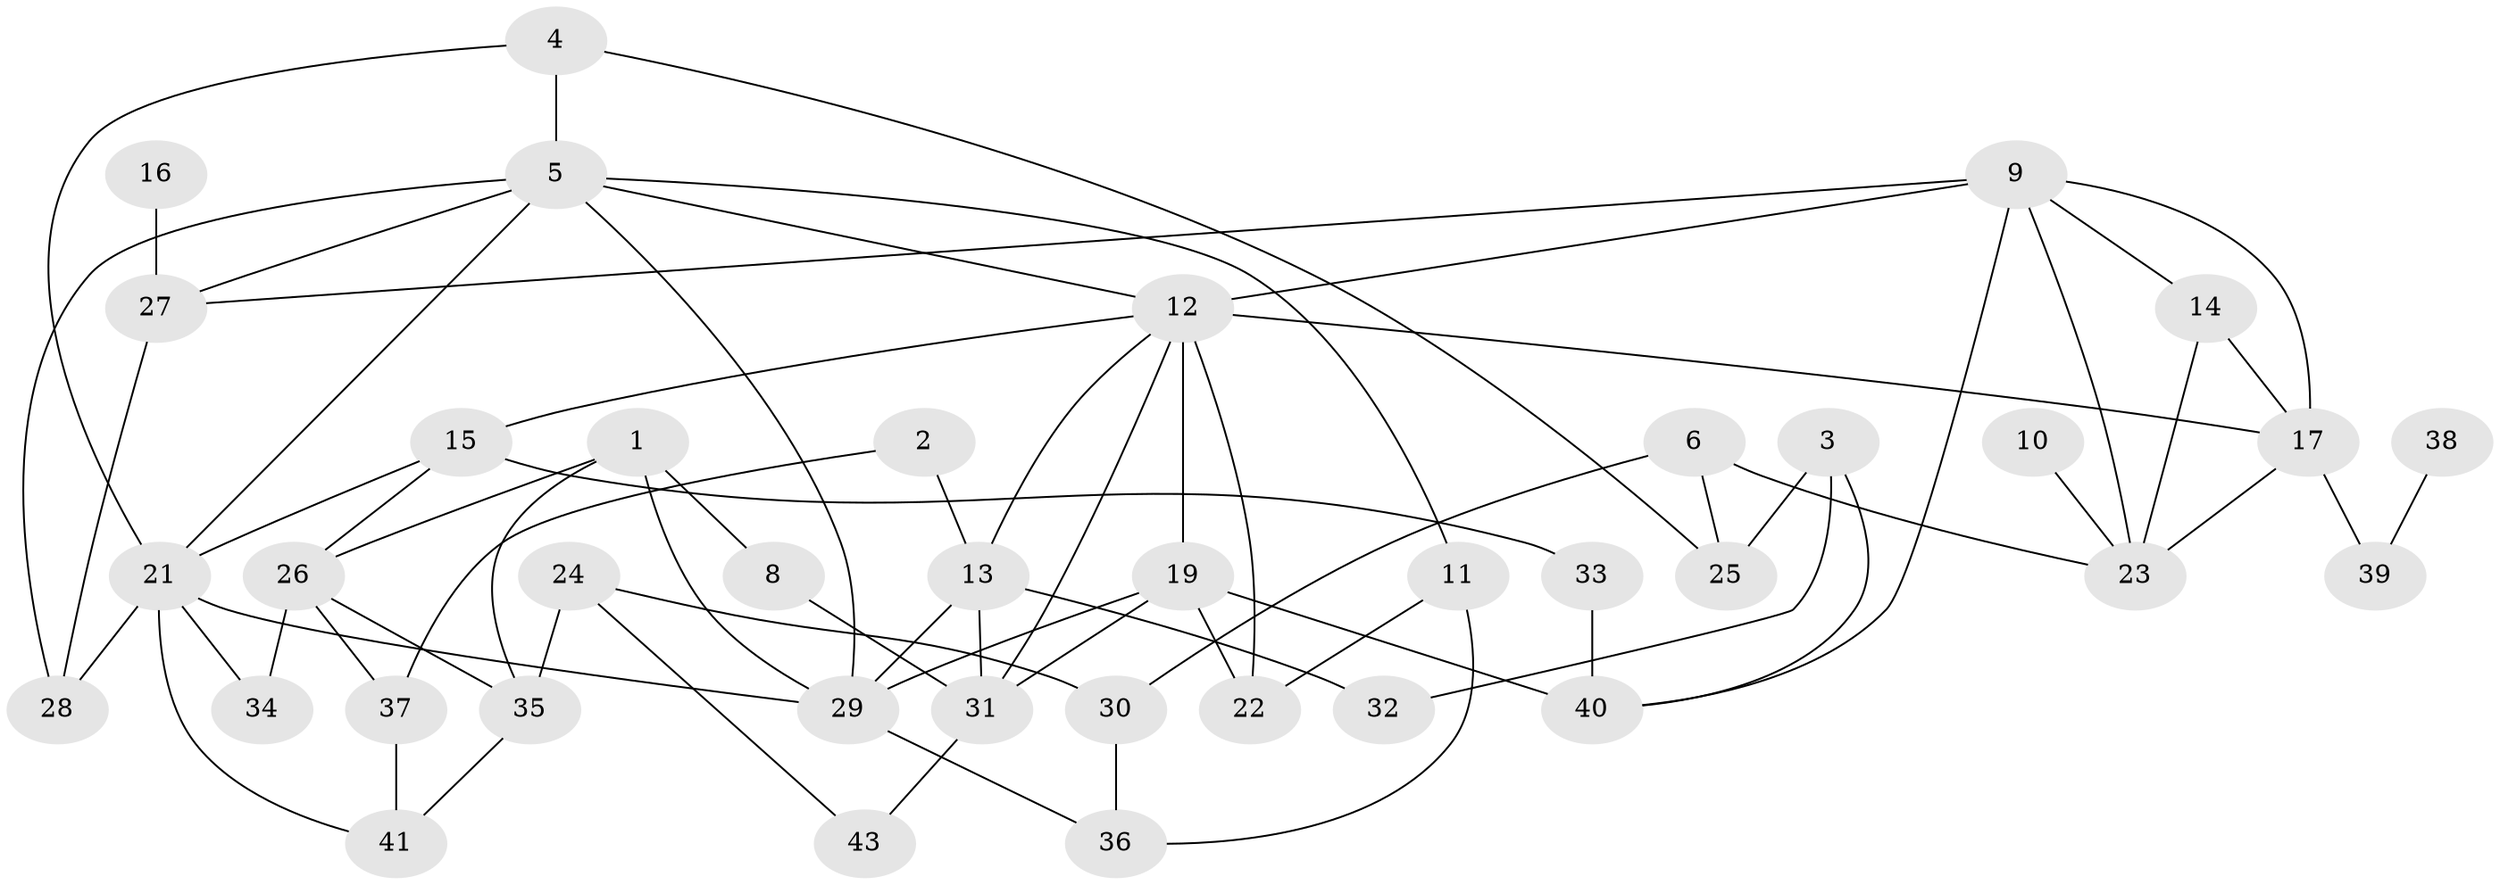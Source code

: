// original degree distribution, {4: 0.2, 1: 0.1411764705882353, 2: 0.3176470588235294, 0: 0.047058823529411764, 3: 0.16470588235294117, 6: 0.058823529411764705, 5: 0.07058823529411765}
// Generated by graph-tools (version 1.1) at 2025/33/03/09/25 02:33:26]
// undirected, 39 vertices, 70 edges
graph export_dot {
graph [start="1"]
  node [color=gray90,style=filled];
  1;
  2;
  3;
  4;
  5;
  6;
  8;
  9;
  10;
  11;
  12;
  13;
  14;
  15;
  16;
  17;
  19;
  21;
  22;
  23;
  24;
  25;
  26;
  27;
  28;
  29;
  30;
  31;
  32;
  33;
  34;
  35;
  36;
  37;
  38;
  39;
  40;
  41;
  43;
  1 -- 8 [weight=1.0];
  1 -- 26 [weight=1.0];
  1 -- 29 [weight=1.0];
  1 -- 35 [weight=1.0];
  2 -- 13 [weight=1.0];
  2 -- 37 [weight=1.0];
  3 -- 25 [weight=1.0];
  3 -- 32 [weight=1.0];
  3 -- 40 [weight=1.0];
  4 -- 5 [weight=1.0];
  4 -- 21 [weight=2.0];
  4 -- 25 [weight=2.0];
  5 -- 11 [weight=1.0];
  5 -- 12 [weight=1.0];
  5 -- 21 [weight=1.0];
  5 -- 27 [weight=1.0];
  5 -- 28 [weight=1.0];
  5 -- 29 [weight=1.0];
  6 -- 23 [weight=1.0];
  6 -- 25 [weight=1.0];
  6 -- 30 [weight=1.0];
  8 -- 31 [weight=1.0];
  9 -- 12 [weight=2.0];
  9 -- 14 [weight=2.0];
  9 -- 17 [weight=1.0];
  9 -- 23 [weight=1.0];
  9 -- 27 [weight=1.0];
  9 -- 40 [weight=1.0];
  10 -- 23 [weight=1.0];
  11 -- 22 [weight=1.0];
  11 -- 36 [weight=1.0];
  12 -- 13 [weight=1.0];
  12 -- 15 [weight=1.0];
  12 -- 17 [weight=1.0];
  12 -- 19 [weight=1.0];
  12 -- 22 [weight=1.0];
  12 -- 31 [weight=1.0];
  13 -- 29 [weight=1.0];
  13 -- 31 [weight=1.0];
  13 -- 32 [weight=1.0];
  14 -- 17 [weight=1.0];
  14 -- 23 [weight=1.0];
  15 -- 21 [weight=1.0];
  15 -- 26 [weight=1.0];
  15 -- 33 [weight=1.0];
  16 -- 27 [weight=1.0];
  17 -- 23 [weight=1.0];
  17 -- 39 [weight=1.0];
  19 -- 22 [weight=1.0];
  19 -- 29 [weight=1.0];
  19 -- 31 [weight=1.0];
  19 -- 40 [weight=2.0];
  21 -- 28 [weight=1.0];
  21 -- 29 [weight=1.0];
  21 -- 34 [weight=1.0];
  21 -- 41 [weight=1.0];
  24 -- 30 [weight=1.0];
  24 -- 35 [weight=1.0];
  24 -- 43 [weight=1.0];
  26 -- 34 [weight=1.0];
  26 -- 35 [weight=1.0];
  26 -- 37 [weight=1.0];
  27 -- 28 [weight=2.0];
  29 -- 36 [weight=1.0];
  30 -- 36 [weight=1.0];
  31 -- 43 [weight=1.0];
  33 -- 40 [weight=1.0];
  35 -- 41 [weight=1.0];
  37 -- 41 [weight=1.0];
  38 -- 39 [weight=1.0];
}
